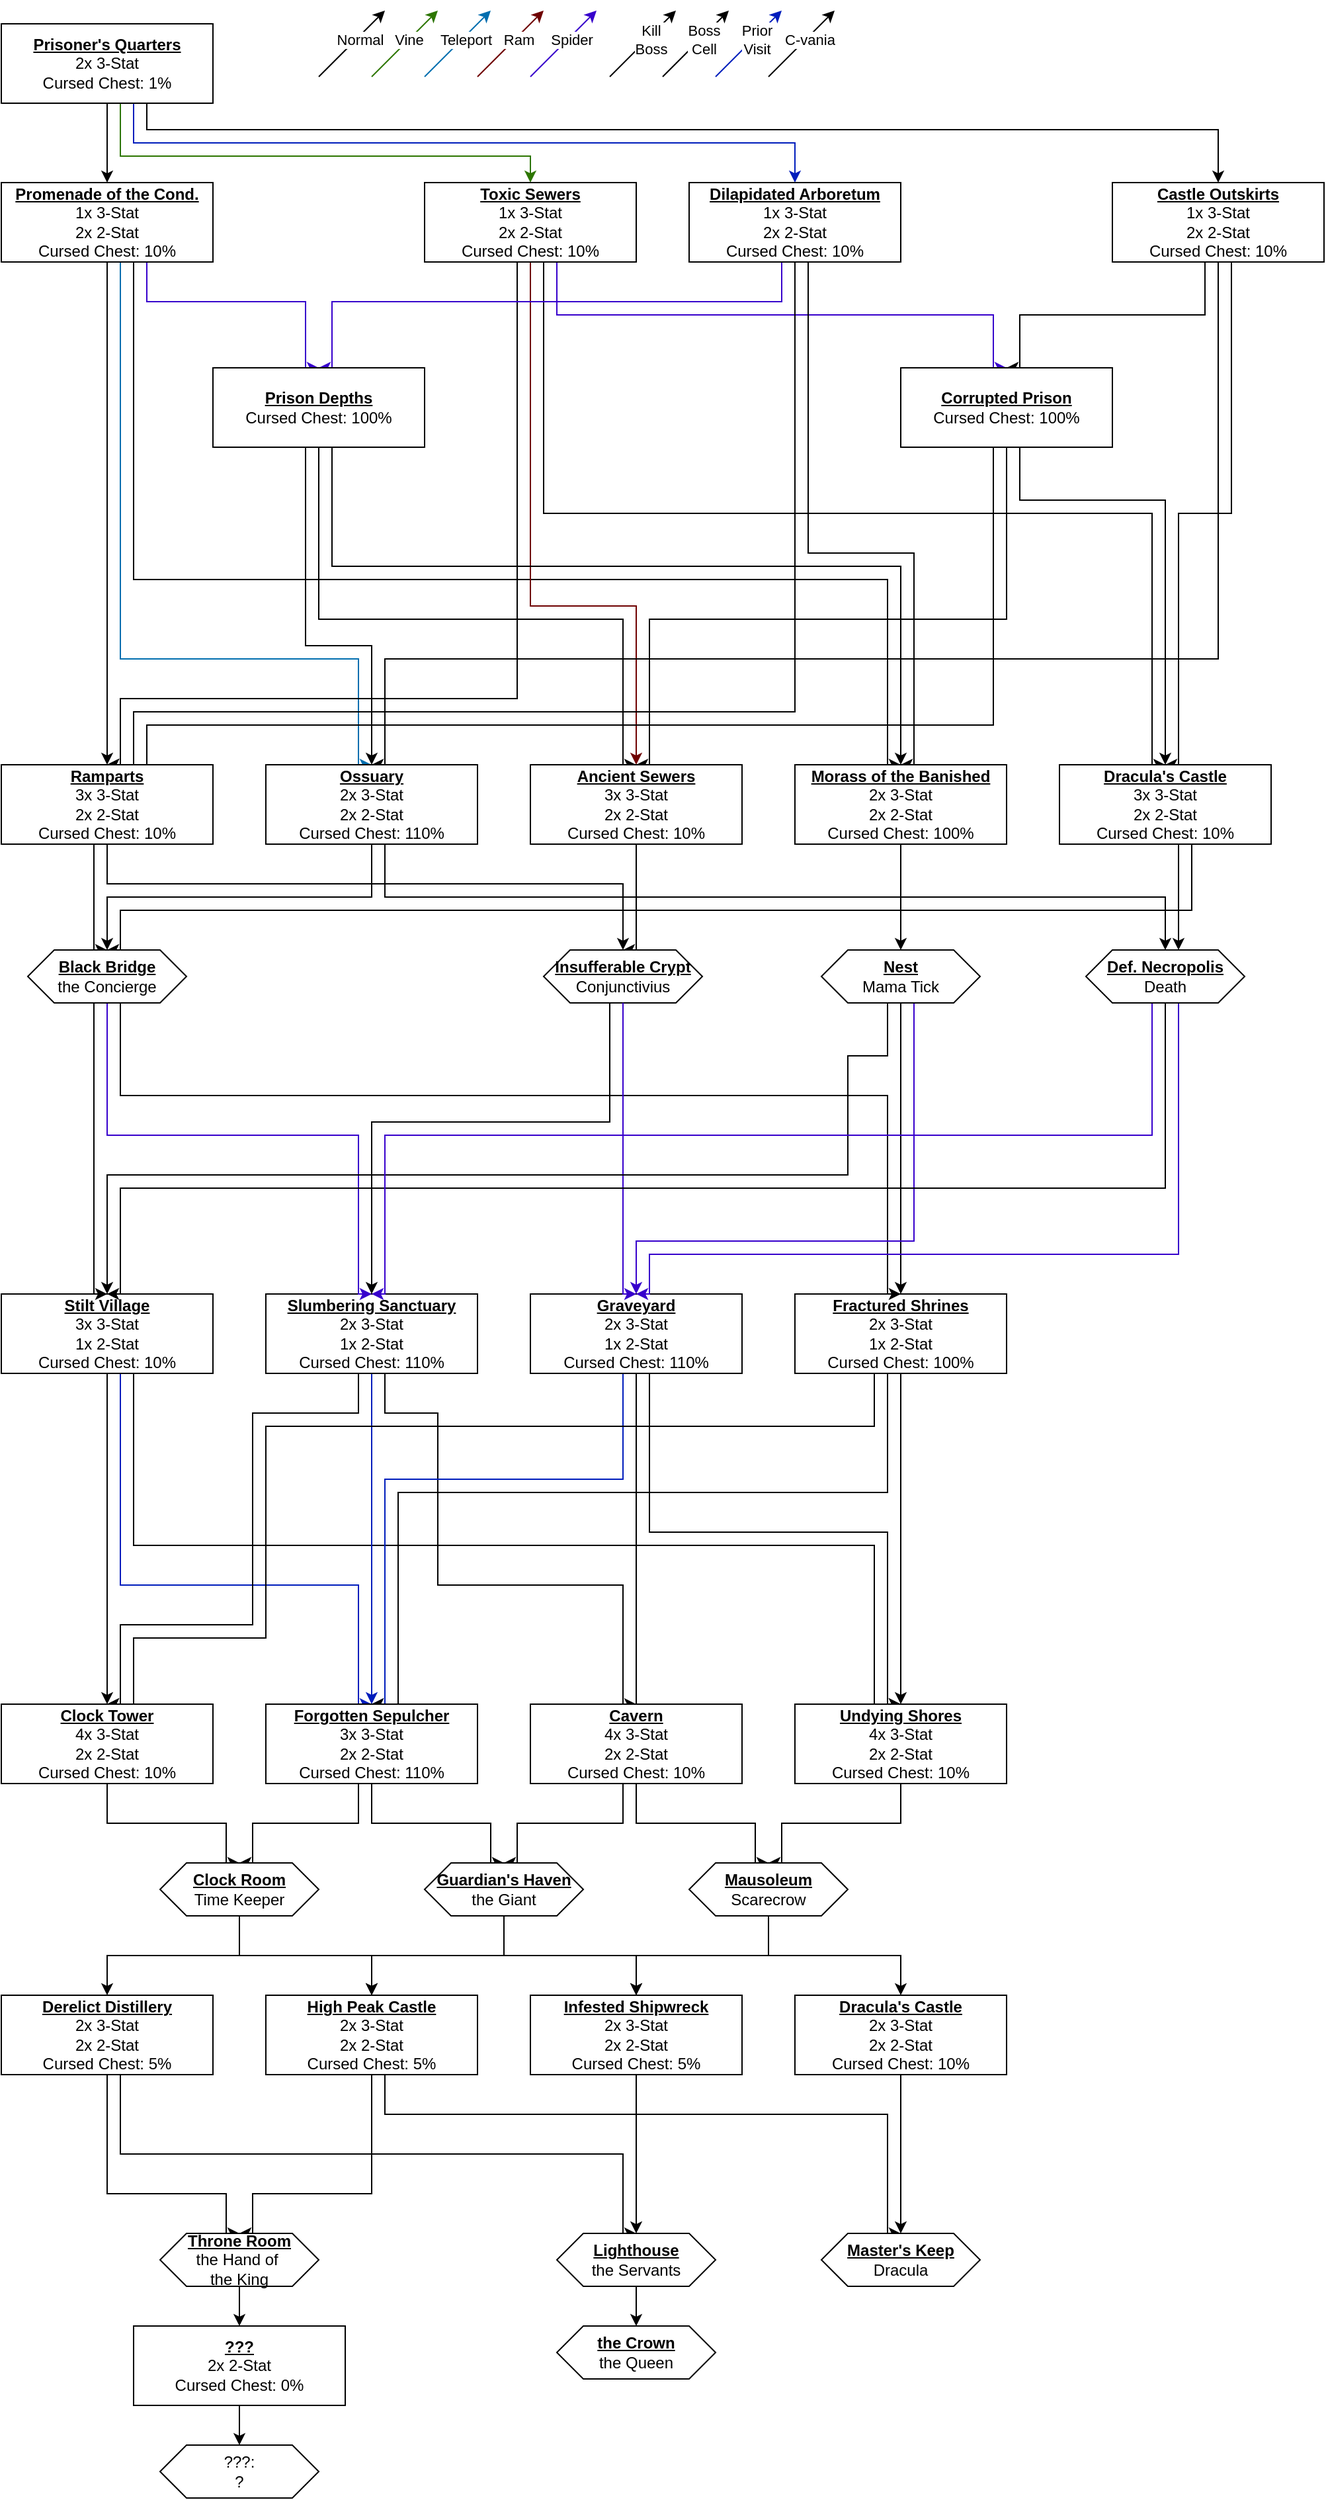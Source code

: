 <mxfile version="26.0.7">
  <diagram name="Page-1" id="vh3K-pNnKYZtZrQj3HE7">
    <mxGraphModel dx="1519" dy="1247" grid="1" gridSize="10" guides="1" tooltips="1" connect="1" arrows="1" fold="1" page="1" pageScale="1" pageWidth="850" pageHeight="1100" math="0" shadow="0">
      <root>
        <mxCell id="0" />
        <mxCell id="1" parent="0" />
        <mxCell id="gJBzYA_e1ptuSS2OvFSx-67" style="edgeStyle=orthogonalEdgeStyle;rounded=0;orthogonalLoop=1;jettySize=auto;html=1;entryX=0.5;entryY=0;entryDx=0;entryDy=0;" edge="1" parent="1" source="gJBzYA_e1ptuSS2OvFSx-64" target="gJBzYA_e1ptuSS2OvFSx-66">
          <mxGeometry relative="1" as="geometry" />
        </mxCell>
        <mxCell id="gJBzYA_e1ptuSS2OvFSx-69" style="edgeStyle=orthogonalEdgeStyle;rounded=0;orthogonalLoop=1;jettySize=auto;html=1;entryX=0.5;entryY=0;entryDx=0;entryDy=0;fillColor=#60a917;strokeColor=#2D7600;" edge="1" parent="1" target="gJBzYA_e1ptuSS2OvFSx-68">
          <mxGeometry relative="1" as="geometry">
            <mxPoint x="970" y="100" as="sourcePoint" />
            <mxPoint x="1150" y="160" as="targetPoint" />
            <Array as="points">
              <mxPoint x="970" y="140" />
              <mxPoint x="1280" y="140" />
            </Array>
          </mxGeometry>
        </mxCell>
        <mxCell id="gJBzYA_e1ptuSS2OvFSx-89" style="edgeStyle=orthogonalEdgeStyle;rounded=0;orthogonalLoop=1;jettySize=auto;html=1;exitX=0.5;exitY=1;exitDx=0;exitDy=0;entryX=0.5;entryY=0;entryDx=0;entryDy=0;fillColor=#0050ef;strokeColor=#001DBC;" edge="1" parent="1" source="gJBzYA_e1ptuSS2OvFSx-64" target="gJBzYA_e1ptuSS2OvFSx-88">
          <mxGeometry relative="1" as="geometry">
            <Array as="points">
              <mxPoint x="980" y="100" />
              <mxPoint x="980" y="130" />
              <mxPoint x="1480" y="130" />
            </Array>
          </mxGeometry>
        </mxCell>
        <mxCell id="gJBzYA_e1ptuSS2OvFSx-91" style="edgeStyle=orthogonalEdgeStyle;rounded=0;orthogonalLoop=1;jettySize=auto;html=1;exitX=0.5;exitY=1;exitDx=0;exitDy=0;entryX=0.5;entryY=0;entryDx=0;entryDy=0;" edge="1" parent="1" source="gJBzYA_e1ptuSS2OvFSx-64" target="gJBzYA_e1ptuSS2OvFSx-90">
          <mxGeometry relative="1" as="geometry">
            <Array as="points">
              <mxPoint x="990" y="100" />
              <mxPoint x="990" y="120" />
              <mxPoint x="1800" y="120" />
            </Array>
          </mxGeometry>
        </mxCell>
        <mxCell id="gJBzYA_e1ptuSS2OvFSx-64" value="&lt;b&gt;&lt;u&gt;Prisoner&#39;s Quarters&lt;br&gt;&lt;/u&gt;&lt;/b&gt;&lt;div&gt;2x 3-Stat&lt;/div&gt;&lt;div&gt;Cursed Chest: 1%&lt;br&gt;&lt;/div&gt;" style="rounded=0;whiteSpace=wrap;html=1;" vertex="1" parent="1">
          <mxGeometry x="880" y="40" width="160" height="60" as="geometry" />
        </mxCell>
        <mxCell id="gJBzYA_e1ptuSS2OvFSx-129" style="edgeStyle=orthogonalEdgeStyle;rounded=0;orthogonalLoop=1;jettySize=auto;html=1;exitX=0.5;exitY=1;exitDx=0;exitDy=0;entryX=0.5;entryY=0;entryDx=0;entryDy=0;fillColor=#1ba1e2;strokeColor=#006EAF;" edge="1" parent="1" source="gJBzYA_e1ptuSS2OvFSx-66" target="gJBzYA_e1ptuSS2OvFSx-94">
          <mxGeometry relative="1" as="geometry">
            <Array as="points">
              <mxPoint x="970" y="220" />
              <mxPoint x="970" y="520" />
              <mxPoint x="1150" y="520" />
              <mxPoint x="1150" y="600" />
            </Array>
          </mxGeometry>
        </mxCell>
        <mxCell id="gJBzYA_e1ptuSS2OvFSx-130" style="edgeStyle=orthogonalEdgeStyle;rounded=0;orthogonalLoop=1;jettySize=auto;html=1;exitX=0.5;exitY=1;exitDx=0;exitDy=0;entryX=0.5;entryY=0;entryDx=0;entryDy=0;" edge="1" parent="1" source="gJBzYA_e1ptuSS2OvFSx-66" target="gJBzYA_e1ptuSS2OvFSx-95">
          <mxGeometry relative="1" as="geometry">
            <Array as="points">
              <mxPoint x="960" y="280" />
              <mxPoint x="960" y="280" />
            </Array>
          </mxGeometry>
        </mxCell>
        <mxCell id="gJBzYA_e1ptuSS2OvFSx-131" style="edgeStyle=orthogonalEdgeStyle;rounded=0;orthogonalLoop=1;jettySize=auto;html=1;exitX=0.5;exitY=1;exitDx=0;exitDy=0;entryX=0.5;entryY=0;entryDx=0;entryDy=0;fillColor=#6a00ff;strokeColor=#3700CC;" edge="1" parent="1" source="gJBzYA_e1ptuSS2OvFSx-66" target="gJBzYA_e1ptuSS2OvFSx-92">
          <mxGeometry relative="1" as="geometry">
            <Array as="points">
              <mxPoint x="990" y="220" />
              <mxPoint x="990" y="250" />
              <mxPoint x="1110" y="250" />
              <mxPoint x="1110" y="300" />
            </Array>
          </mxGeometry>
        </mxCell>
        <mxCell id="gJBzYA_e1ptuSS2OvFSx-135" style="edgeStyle=orthogonalEdgeStyle;rounded=0;orthogonalLoop=1;jettySize=auto;html=1;exitX=0.5;exitY=1;exitDx=0;exitDy=0;entryX=0.5;entryY=0;entryDx=0;entryDy=0;strokeColor=light-dark(#000000,#FF33FF);" edge="1" parent="1" source="gJBzYA_e1ptuSS2OvFSx-66" target="gJBzYA_e1ptuSS2OvFSx-97">
          <mxGeometry relative="1" as="geometry">
            <Array as="points">
              <mxPoint x="980" y="220" />
              <mxPoint x="980" y="460" />
              <mxPoint x="1550" y="460" />
              <mxPoint x="1550" y="600" />
            </Array>
          </mxGeometry>
        </mxCell>
        <mxCell id="gJBzYA_e1ptuSS2OvFSx-66" value="&lt;div&gt;&lt;b&gt;&lt;u&gt;Promenade of the Cond.&lt;br&gt;&lt;/u&gt;&lt;/b&gt;&lt;/div&gt;&lt;div&gt;1x 3-Stat&lt;/div&gt;&lt;div&gt;2x 2-Stat&lt;/div&gt;&lt;div&gt;Cursed Chest: 10%&lt;br&gt;&lt;/div&gt;" style="rounded=0;whiteSpace=wrap;html=1;" vertex="1" parent="1">
          <mxGeometry x="880" y="160" width="160" height="60" as="geometry" />
        </mxCell>
        <mxCell id="gJBzYA_e1ptuSS2OvFSx-136" style="edgeStyle=orthogonalEdgeStyle;rounded=0;orthogonalLoop=1;jettySize=auto;html=1;exitX=0.5;exitY=1;exitDx=0;exitDy=0;entryX=0.5;entryY=0;entryDx=0;entryDy=0;fillColor=#6a00ff;strokeColor=#3700CC;" edge="1" parent="1" source="gJBzYA_e1ptuSS2OvFSx-68" target="gJBzYA_e1ptuSS2OvFSx-93">
          <mxGeometry relative="1" as="geometry">
            <Array as="points">
              <mxPoint x="1300" y="220" />
              <mxPoint x="1300" y="260" />
              <mxPoint x="1630" y="260" />
              <mxPoint x="1630" y="300" />
            </Array>
          </mxGeometry>
        </mxCell>
        <mxCell id="gJBzYA_e1ptuSS2OvFSx-137" style="edgeStyle=orthogonalEdgeStyle;rounded=0;orthogonalLoop=1;jettySize=auto;html=1;exitX=0.5;exitY=1;exitDx=0;exitDy=0;entryX=0.5;entryY=0;entryDx=0;entryDy=0;" edge="1" parent="1" source="gJBzYA_e1ptuSS2OvFSx-68" target="gJBzYA_e1ptuSS2OvFSx-95">
          <mxGeometry relative="1" as="geometry">
            <Array as="points">
              <mxPoint x="1270" y="220" />
              <mxPoint x="1270" y="550" />
              <mxPoint x="970" y="550" />
              <mxPoint x="970" y="600" />
            </Array>
          </mxGeometry>
        </mxCell>
        <mxCell id="gJBzYA_e1ptuSS2OvFSx-138" style="edgeStyle=orthogonalEdgeStyle;rounded=0;orthogonalLoop=1;jettySize=auto;html=1;exitX=0.5;exitY=1;exitDx=0;exitDy=0;entryX=0.5;entryY=0;entryDx=0;entryDy=0;fillColor=#a20025;strokeColor=#6F0000;" edge="1" parent="1" source="gJBzYA_e1ptuSS2OvFSx-68" target="gJBzYA_e1ptuSS2OvFSx-96">
          <mxGeometry relative="1" as="geometry">
            <Array as="points">
              <mxPoint x="1280" y="480" />
              <mxPoint x="1360" y="480" />
            </Array>
          </mxGeometry>
        </mxCell>
        <mxCell id="gJBzYA_e1ptuSS2OvFSx-139" style="edgeStyle=orthogonalEdgeStyle;rounded=0;orthogonalLoop=1;jettySize=auto;html=1;exitX=0.5;exitY=1;exitDx=0;exitDy=0;entryX=0.5;entryY=0;entryDx=0;entryDy=0;strokeColor=light-dark(#000000,#FFFF33);" edge="1" parent="1" source="gJBzYA_e1ptuSS2OvFSx-68" target="gJBzYA_e1ptuSS2OvFSx-98">
          <mxGeometry relative="1" as="geometry">
            <Array as="points">
              <mxPoint x="1290" y="220" />
              <mxPoint x="1290" y="410" />
              <mxPoint x="1750" y="410" />
              <mxPoint x="1750" y="600" />
            </Array>
          </mxGeometry>
        </mxCell>
        <mxCell id="gJBzYA_e1ptuSS2OvFSx-68" value="&lt;div&gt;&lt;b&gt;&lt;u&gt;Toxic Sewers&lt;br&gt;&lt;/u&gt;&lt;/b&gt;&lt;/div&gt;&lt;div&gt;1x 3-Stat&lt;/div&gt;&lt;div&gt;2x 2-Stat&lt;/div&gt;&lt;div&gt;Cursed Chest: 10%&lt;br&gt;&lt;/div&gt;" style="rounded=0;whiteSpace=wrap;html=1;" vertex="1" parent="1">
          <mxGeometry x="1200" y="160" width="160" height="60" as="geometry" />
        </mxCell>
        <mxCell id="gJBzYA_e1ptuSS2OvFSx-70" value="" style="endArrow=classic;html=1;rounded=0;" edge="1" parent="1">
          <mxGeometry width="50" height="50" relative="1" as="geometry">
            <mxPoint x="1120" y="80" as="sourcePoint" />
            <mxPoint x="1170" y="30" as="targetPoint" />
          </mxGeometry>
        </mxCell>
        <mxCell id="gJBzYA_e1ptuSS2OvFSx-72" value="Normal" style="edgeLabel;html=1;align=center;verticalAlign=middle;resizable=0;points=[];" vertex="1" connectable="0" parent="gJBzYA_e1ptuSS2OvFSx-70">
          <mxGeometry x="0.173" y="-2" relative="1" as="geometry">
            <mxPoint as="offset" />
          </mxGeometry>
        </mxCell>
        <mxCell id="gJBzYA_e1ptuSS2OvFSx-71" value="" style="endArrow=classic;html=1;rounded=0;fillColor=#60a917;strokeColor=#2D7600;" edge="1" parent="1">
          <mxGeometry width="50" height="50" relative="1" as="geometry">
            <mxPoint x="1160" y="80" as="sourcePoint" />
            <mxPoint x="1210" y="30" as="targetPoint" />
          </mxGeometry>
        </mxCell>
        <mxCell id="gJBzYA_e1ptuSS2OvFSx-73" value="Vine" style="edgeLabel;html=1;align=center;verticalAlign=middle;resizable=0;points=[];" vertex="1" connectable="0" parent="gJBzYA_e1ptuSS2OvFSx-71">
          <mxGeometry x="0.123" relative="1" as="geometry">
            <mxPoint as="offset" />
          </mxGeometry>
        </mxCell>
        <mxCell id="gJBzYA_e1ptuSS2OvFSx-74" value="" style="endArrow=classic;html=1;rounded=0;fillColor=#1ba1e2;strokeColor=#006EAF;" edge="1" parent="1">
          <mxGeometry width="50" height="50" relative="1" as="geometry">
            <mxPoint x="1200" y="80" as="sourcePoint" />
            <mxPoint x="1250" y="30" as="targetPoint" />
          </mxGeometry>
        </mxCell>
        <mxCell id="gJBzYA_e1ptuSS2OvFSx-75" value="Teleport" style="edgeLabel;html=1;align=center;verticalAlign=middle;resizable=0;points=[];" vertex="1" connectable="0" parent="gJBzYA_e1ptuSS2OvFSx-74">
          <mxGeometry x="0.173" y="-2" relative="1" as="geometry">
            <mxPoint as="offset" />
          </mxGeometry>
        </mxCell>
        <mxCell id="gJBzYA_e1ptuSS2OvFSx-76" value="" style="endArrow=classic;html=1;rounded=0;fillColor=#a20025;strokeColor=#6F0000;" edge="1" parent="1">
          <mxGeometry width="50" height="50" relative="1" as="geometry">
            <mxPoint x="1240" y="80" as="sourcePoint" />
            <mxPoint x="1290" y="30" as="targetPoint" />
          </mxGeometry>
        </mxCell>
        <mxCell id="gJBzYA_e1ptuSS2OvFSx-77" value="Ram" style="edgeLabel;html=1;align=center;verticalAlign=middle;resizable=0;points=[];" vertex="1" connectable="0" parent="gJBzYA_e1ptuSS2OvFSx-76">
          <mxGeometry x="0.173" y="-2" relative="1" as="geometry">
            <mxPoint as="offset" />
          </mxGeometry>
        </mxCell>
        <mxCell id="gJBzYA_e1ptuSS2OvFSx-78" value="" style="endArrow=classic;html=1;rounded=0;fillColor=#6a00ff;strokeColor=#3700CC;" edge="1" parent="1">
          <mxGeometry width="50" height="50" relative="1" as="geometry">
            <mxPoint x="1280" y="80" as="sourcePoint" />
            <mxPoint x="1330" y="30" as="targetPoint" />
          </mxGeometry>
        </mxCell>
        <mxCell id="gJBzYA_e1ptuSS2OvFSx-79" value="Spider" style="edgeLabel;html=1;align=center;verticalAlign=middle;resizable=0;points=[];" vertex="1" connectable="0" parent="gJBzYA_e1ptuSS2OvFSx-78">
          <mxGeometry x="0.173" y="-2" relative="1" as="geometry">
            <mxPoint as="offset" />
          </mxGeometry>
        </mxCell>
        <mxCell id="gJBzYA_e1ptuSS2OvFSx-80" value="" style="endArrow=classic;html=1;rounded=0;strokeColor=light-dark(#000000,#FF0000);" edge="1" parent="1">
          <mxGeometry width="50" height="50" relative="1" as="geometry">
            <mxPoint x="1340" y="80" as="sourcePoint" />
            <mxPoint x="1390" y="30" as="targetPoint" />
          </mxGeometry>
        </mxCell>
        <mxCell id="gJBzYA_e1ptuSS2OvFSx-81" value="&lt;div&gt;Kill&lt;/div&gt;&lt;div&gt;Boss&lt;br&gt;&lt;/div&gt;" style="edgeLabel;html=1;align=center;verticalAlign=middle;resizable=0;points=[];" vertex="1" connectable="0" parent="gJBzYA_e1ptuSS2OvFSx-80">
          <mxGeometry x="0.173" y="-2" relative="1" as="geometry">
            <mxPoint as="offset" />
          </mxGeometry>
        </mxCell>
        <mxCell id="gJBzYA_e1ptuSS2OvFSx-82" value="" style="endArrow=classic;html=1;rounded=0;strokeColor=light-dark(#000000,#FF8000);" edge="1" parent="1">
          <mxGeometry width="50" height="50" relative="1" as="geometry">
            <mxPoint x="1380" y="80" as="sourcePoint" />
            <mxPoint x="1430" y="30" as="targetPoint" />
          </mxGeometry>
        </mxCell>
        <mxCell id="gJBzYA_e1ptuSS2OvFSx-83" value="&lt;div&gt;Boss&lt;/div&gt;&lt;div&gt;Cell&lt;br&gt;&lt;/div&gt;" style="edgeLabel;html=1;align=center;verticalAlign=middle;resizable=0;points=[];" vertex="1" connectable="0" parent="gJBzYA_e1ptuSS2OvFSx-82">
          <mxGeometry x="0.173" y="-2" relative="1" as="geometry">
            <mxPoint as="offset" />
          </mxGeometry>
        </mxCell>
        <mxCell id="gJBzYA_e1ptuSS2OvFSx-84" value="" style="endArrow=classic;html=1;rounded=0;fillColor=#0050ef;strokeColor=light-dark(#001DBC,#FF33FF);" edge="1" parent="1">
          <mxGeometry width="50" height="50" relative="1" as="geometry">
            <mxPoint x="1420" y="80" as="sourcePoint" />
            <mxPoint x="1470" y="30" as="targetPoint" />
          </mxGeometry>
        </mxCell>
        <mxCell id="gJBzYA_e1ptuSS2OvFSx-85" value="&lt;div&gt;Prior&lt;/div&gt;&lt;div&gt;Visit&lt;br&gt;&lt;/div&gt;" style="edgeLabel;html=1;align=center;verticalAlign=middle;resizable=0;points=[];" vertex="1" connectable="0" parent="gJBzYA_e1ptuSS2OvFSx-84">
          <mxGeometry x="0.173" y="-2" relative="1" as="geometry">
            <mxPoint as="offset" />
          </mxGeometry>
        </mxCell>
        <mxCell id="gJBzYA_e1ptuSS2OvFSx-86" value="" style="endArrow=classic;html=1;rounded=0;strokeColor=light-dark(#000000,#FFFF33);" edge="1" parent="1">
          <mxGeometry width="50" height="50" relative="1" as="geometry">
            <mxPoint x="1460" y="80" as="sourcePoint" />
            <mxPoint x="1510" y="30" as="targetPoint" />
          </mxGeometry>
        </mxCell>
        <mxCell id="gJBzYA_e1ptuSS2OvFSx-87" value="&lt;div&gt;C-vania&lt;/div&gt;" style="edgeLabel;html=1;align=center;verticalAlign=middle;resizable=0;points=[];" vertex="1" connectable="0" parent="gJBzYA_e1ptuSS2OvFSx-86">
          <mxGeometry x="0.173" y="-2" relative="1" as="geometry">
            <mxPoint as="offset" />
          </mxGeometry>
        </mxCell>
        <mxCell id="gJBzYA_e1ptuSS2OvFSx-146" style="edgeStyle=orthogonalEdgeStyle;rounded=0;orthogonalLoop=1;jettySize=auto;html=1;exitX=0.5;exitY=1;exitDx=0;exitDy=0;entryX=0.5;entryY=0;entryDx=0;entryDy=0;fillColor=#6a00ff;strokeColor=#3700CC;" edge="1" parent="1" source="gJBzYA_e1ptuSS2OvFSx-88" target="gJBzYA_e1ptuSS2OvFSx-92">
          <mxGeometry relative="1" as="geometry">
            <Array as="points">
              <mxPoint x="1470" y="220" />
              <mxPoint x="1470" y="250" />
              <mxPoint x="1130" y="250" />
              <mxPoint x="1130" y="300" />
            </Array>
          </mxGeometry>
        </mxCell>
        <mxCell id="gJBzYA_e1ptuSS2OvFSx-147" style="edgeStyle=orthogonalEdgeStyle;rounded=0;orthogonalLoop=1;jettySize=auto;html=1;exitX=0.5;exitY=1;exitDx=0;exitDy=0;entryX=0.5;entryY=0;entryDx=0;entryDy=0;" edge="1" parent="1" source="gJBzYA_e1ptuSS2OvFSx-88" target="gJBzYA_e1ptuSS2OvFSx-97">
          <mxGeometry relative="1" as="geometry">
            <Array as="points">
              <mxPoint x="1490" y="220" />
              <mxPoint x="1490" y="440" />
              <mxPoint x="1570" y="440" />
              <mxPoint x="1570" y="600" />
            </Array>
          </mxGeometry>
        </mxCell>
        <mxCell id="gJBzYA_e1ptuSS2OvFSx-148" style="edgeStyle=orthogonalEdgeStyle;rounded=0;orthogonalLoop=1;jettySize=auto;html=1;exitX=0.5;exitY=1;exitDx=0;exitDy=0;entryX=0.5;entryY=0;entryDx=0;entryDy=0;strokeColor=light-dark(#000000,#FF33FF);" edge="1" parent="1" source="gJBzYA_e1ptuSS2OvFSx-88" target="gJBzYA_e1ptuSS2OvFSx-95">
          <mxGeometry relative="1" as="geometry">
            <Array as="points">
              <mxPoint x="1480" y="560" />
              <mxPoint x="980" y="560" />
              <mxPoint x="980" y="600" />
            </Array>
          </mxGeometry>
        </mxCell>
        <mxCell id="gJBzYA_e1ptuSS2OvFSx-88" value="&lt;div&gt;&lt;b&gt;&lt;u&gt;Dilapidated Arboretum&lt;br&gt;&lt;/u&gt;&lt;/b&gt;&lt;/div&gt;&lt;div&gt;1x 3-Stat&lt;/div&gt;&lt;div&gt;2x 2-Stat&lt;/div&gt;&lt;div&gt;Cursed Chest: 10%&lt;br&gt;&lt;/div&gt;" style="rounded=0;whiteSpace=wrap;html=1;" vertex="1" parent="1">
          <mxGeometry x="1400" y="160" width="160" height="60" as="geometry" />
        </mxCell>
        <mxCell id="gJBzYA_e1ptuSS2OvFSx-143" style="edgeStyle=orthogonalEdgeStyle;rounded=0;orthogonalLoop=1;jettySize=auto;html=1;exitX=0.5;exitY=1;exitDx=0;exitDy=0;entryX=0.5;entryY=0;entryDx=0;entryDy=0;strokeColor=light-dark(#000000,#FFFF33);" edge="1" parent="1" source="gJBzYA_e1ptuSS2OvFSx-90" target="gJBzYA_e1ptuSS2OvFSx-94">
          <mxGeometry relative="1" as="geometry">
            <Array as="points">
              <mxPoint x="1800" y="520" />
              <mxPoint x="1170" y="520" />
              <mxPoint x="1170" y="600" />
            </Array>
          </mxGeometry>
        </mxCell>
        <mxCell id="gJBzYA_e1ptuSS2OvFSx-152" style="edgeStyle=orthogonalEdgeStyle;rounded=0;orthogonalLoop=1;jettySize=auto;html=1;exitX=0.5;exitY=1;exitDx=0;exitDy=0;entryX=0.5;entryY=0;entryDx=0;entryDy=0;" edge="1" parent="1" source="gJBzYA_e1ptuSS2OvFSx-90" target="gJBzYA_e1ptuSS2OvFSx-98">
          <mxGeometry relative="1" as="geometry">
            <Array as="points">
              <mxPoint x="1810" y="220" />
              <mxPoint x="1810" y="410" />
              <mxPoint x="1770" y="410" />
              <mxPoint x="1770" y="600" />
            </Array>
          </mxGeometry>
        </mxCell>
        <mxCell id="gJBzYA_e1ptuSS2OvFSx-90" value="&lt;div&gt;&lt;b&gt;&lt;u&gt;Castle Outskirts&lt;br&gt;&lt;/u&gt;&lt;/b&gt;&lt;/div&gt;&lt;div&gt;1x 3-Stat&lt;/div&gt;&lt;div&gt;2x 2-Stat&lt;/div&gt;&lt;div&gt;Cursed Chest: 10%&lt;br&gt;&lt;/div&gt;" style="rounded=0;whiteSpace=wrap;html=1;" vertex="1" parent="1">
          <mxGeometry x="1720" y="160" width="160" height="60" as="geometry" />
        </mxCell>
        <mxCell id="gJBzYA_e1ptuSS2OvFSx-132" style="edgeStyle=orthogonalEdgeStyle;rounded=0;orthogonalLoop=1;jettySize=auto;html=1;exitX=0.5;exitY=1;exitDx=0;exitDy=0;entryX=0.5;entryY=0;entryDx=0;entryDy=0;strokeColor=light-dark(#000000,#FF33FF);" edge="1" parent="1" source="gJBzYA_e1ptuSS2OvFSx-92" target="gJBzYA_e1ptuSS2OvFSx-97">
          <mxGeometry relative="1" as="geometry">
            <Array as="points">
              <mxPoint x="1130" y="340" />
              <mxPoint x="1130" y="450" />
              <mxPoint x="1560" y="450" />
            </Array>
          </mxGeometry>
        </mxCell>
        <mxCell id="gJBzYA_e1ptuSS2OvFSx-133" style="edgeStyle=orthogonalEdgeStyle;rounded=0;orthogonalLoop=1;jettySize=auto;html=1;exitX=0.5;exitY=1;exitDx=0;exitDy=0;entryX=0.5;entryY=0;entryDx=0;entryDy=0;" edge="1" parent="1" source="gJBzYA_e1ptuSS2OvFSx-92" target="gJBzYA_e1ptuSS2OvFSx-94">
          <mxGeometry relative="1" as="geometry">
            <Array as="points">
              <mxPoint x="1110" y="340" />
              <mxPoint x="1110" y="510" />
              <mxPoint x="1160" y="510" />
            </Array>
          </mxGeometry>
        </mxCell>
        <mxCell id="gJBzYA_e1ptuSS2OvFSx-134" style="edgeStyle=orthogonalEdgeStyle;rounded=0;orthogonalLoop=1;jettySize=auto;html=1;exitX=0.5;exitY=1;exitDx=0;exitDy=0;entryX=0.5;entryY=0;entryDx=0;entryDy=0;strokeColor=light-dark(#000000,#FF8000);" edge="1" parent="1" source="gJBzYA_e1ptuSS2OvFSx-92" target="gJBzYA_e1ptuSS2OvFSx-96">
          <mxGeometry relative="1" as="geometry">
            <Array as="points">
              <mxPoint x="1120" y="490" />
              <mxPoint x="1350" y="490" />
              <mxPoint x="1350" y="600" />
            </Array>
          </mxGeometry>
        </mxCell>
        <mxCell id="gJBzYA_e1ptuSS2OvFSx-92" value="&lt;div&gt;&lt;b&gt;&lt;u&gt;Prison Depths&lt;br&gt;&lt;/u&gt;&lt;/b&gt;&lt;/div&gt;&lt;div&gt;Cursed Chest: 100%&lt;br&gt;&lt;/div&gt;" style="rounded=0;whiteSpace=wrap;html=1;" vertex="1" parent="1">
          <mxGeometry x="1040" y="300" width="160" height="60" as="geometry" />
        </mxCell>
        <mxCell id="gJBzYA_e1ptuSS2OvFSx-140" style="edgeStyle=orthogonalEdgeStyle;rounded=0;orthogonalLoop=1;jettySize=auto;html=1;exitX=0.5;exitY=1;exitDx=0;exitDy=0;entryX=0.5;entryY=0;entryDx=0;entryDy=0;strokeColor=light-dark(#000000,#FF8000);" edge="1" parent="1" source="gJBzYA_e1ptuSS2OvFSx-93" target="gJBzYA_e1ptuSS2OvFSx-95">
          <mxGeometry relative="1" as="geometry">
            <Array as="points">
              <mxPoint x="1630" y="340" />
              <mxPoint x="1630" y="570" />
              <mxPoint x="990" y="570" />
              <mxPoint x="990" y="600" />
            </Array>
          </mxGeometry>
        </mxCell>
        <mxCell id="gJBzYA_e1ptuSS2OvFSx-141" style="edgeStyle=orthogonalEdgeStyle;rounded=0;orthogonalLoop=1;jettySize=auto;html=1;exitX=0.5;exitY=1;exitDx=0;exitDy=0;entryX=0.5;entryY=0;entryDx=0;entryDy=0;" edge="1" parent="1" source="gJBzYA_e1ptuSS2OvFSx-93" target="gJBzYA_e1ptuSS2OvFSx-96">
          <mxGeometry relative="1" as="geometry">
            <Array as="points">
              <mxPoint x="1640" y="490" />
              <mxPoint x="1370" y="490" />
              <mxPoint x="1370" y="600" />
            </Array>
          </mxGeometry>
        </mxCell>
        <mxCell id="gJBzYA_e1ptuSS2OvFSx-142" style="edgeStyle=orthogonalEdgeStyle;rounded=0;orthogonalLoop=1;jettySize=auto;html=1;exitX=0.5;exitY=1;exitDx=0;exitDy=0;entryX=0.5;entryY=0;entryDx=0;entryDy=0;strokeColor=light-dark(#000000,#FFFF33);" edge="1" parent="1" source="gJBzYA_e1ptuSS2OvFSx-93" target="gJBzYA_e1ptuSS2OvFSx-98">
          <mxGeometry relative="1" as="geometry">
            <Array as="points">
              <mxPoint x="1650" y="340" />
              <mxPoint x="1650" y="400" />
              <mxPoint x="1760" y="400" />
            </Array>
          </mxGeometry>
        </mxCell>
        <mxCell id="gJBzYA_e1ptuSS2OvFSx-154" style="edgeStyle=orthogonalEdgeStyle;rounded=0;orthogonalLoop=1;jettySize=auto;html=1;exitX=0.5;exitY=1;exitDx=0;exitDy=0;entryX=0.5;entryY=0;entryDx=0;entryDy=0;" edge="1" parent="1" source="gJBzYA_e1ptuSS2OvFSx-94" target="gJBzYA_e1ptuSS2OvFSx-108">
          <mxGeometry relative="1" as="geometry">
            <Array as="points">
              <mxPoint x="1160" y="700" />
              <mxPoint x="960" y="700" />
            </Array>
          </mxGeometry>
        </mxCell>
        <mxCell id="gJBzYA_e1ptuSS2OvFSx-160" style="edgeStyle=orthogonalEdgeStyle;rounded=0;orthogonalLoop=1;jettySize=auto;html=1;exitX=0.5;exitY=1;exitDx=0;exitDy=0;entryX=0.5;entryY=0;entryDx=0;entryDy=0;strokeColor=light-dark(#000000,#FFFF33);" edge="1" parent="1" source="gJBzYA_e1ptuSS2OvFSx-94" target="gJBzYA_e1ptuSS2OvFSx-111">
          <mxGeometry relative="1" as="geometry">
            <Array as="points">
              <mxPoint x="1170" y="660" />
              <mxPoint x="1170" y="700" />
              <mxPoint x="1760" y="700" />
            </Array>
          </mxGeometry>
        </mxCell>
        <mxCell id="gJBzYA_e1ptuSS2OvFSx-94" value="&lt;div&gt;&lt;b&gt;&lt;u&gt;Ossuary&lt;br&gt;&lt;/u&gt;&lt;/b&gt;&lt;/div&gt;&lt;div&gt;2x 3-Stat&lt;/div&gt;&lt;div&gt;2x 2-Stat&lt;/div&gt;&lt;div&gt;Cursed Chest: 110%&lt;br&gt;&lt;/div&gt;" style="rounded=0;whiteSpace=wrap;html=1;" vertex="1" parent="1">
          <mxGeometry x="1080" y="600" width="160" height="60" as="geometry" />
        </mxCell>
        <mxCell id="gJBzYA_e1ptuSS2OvFSx-153" style="edgeStyle=orthogonalEdgeStyle;rounded=0;orthogonalLoop=1;jettySize=auto;html=1;exitX=0.5;exitY=1;exitDx=0;exitDy=0;entryX=0.5;entryY=0;entryDx=0;entryDy=0;" edge="1" parent="1" source="gJBzYA_e1ptuSS2OvFSx-95" target="gJBzYA_e1ptuSS2OvFSx-108">
          <mxGeometry relative="1" as="geometry">
            <Array as="points">
              <mxPoint x="950" y="660" />
              <mxPoint x="950" y="740" />
              <mxPoint x="960" y="740" />
            </Array>
          </mxGeometry>
        </mxCell>
        <mxCell id="gJBzYA_e1ptuSS2OvFSx-159" style="edgeStyle=orthogonalEdgeStyle;rounded=0;orthogonalLoop=1;jettySize=auto;html=1;exitX=0.5;exitY=1;exitDx=0;exitDy=0;entryX=0.5;entryY=0;entryDx=0;entryDy=0;strokeColor=light-dark(#000000,#FF8000);" edge="1" parent="1" source="gJBzYA_e1ptuSS2OvFSx-95" target="gJBzYA_e1ptuSS2OvFSx-109">
          <mxGeometry relative="1" as="geometry">
            <Array as="points">
              <mxPoint x="960" y="690" />
              <mxPoint x="1350" y="690" />
              <mxPoint x="1350" y="740" />
            </Array>
          </mxGeometry>
        </mxCell>
        <mxCell id="gJBzYA_e1ptuSS2OvFSx-95" value="&lt;div&gt;&lt;b&gt;&lt;u&gt;Ramparts&lt;br&gt;&lt;/u&gt;&lt;/b&gt;&lt;/div&gt;&lt;div&gt;3x 3-Stat&lt;/div&gt;&lt;div&gt;2x 2-Stat&lt;/div&gt;&lt;div&gt;Cursed Chest: 10%&lt;br&gt;&lt;/div&gt;" style="rounded=0;whiteSpace=wrap;html=1;" vertex="1" parent="1">
          <mxGeometry x="880" y="600" width="160" height="60" as="geometry" />
        </mxCell>
        <mxCell id="gJBzYA_e1ptuSS2OvFSx-155" style="edgeStyle=orthogonalEdgeStyle;rounded=0;orthogonalLoop=1;jettySize=auto;html=1;exitX=0.5;exitY=1;exitDx=0;exitDy=0;entryX=0.5;entryY=0;entryDx=0;entryDy=0;" edge="1" parent="1" source="gJBzYA_e1ptuSS2OvFSx-96" target="gJBzYA_e1ptuSS2OvFSx-109">
          <mxGeometry relative="1" as="geometry">
            <Array as="points">
              <mxPoint x="1360" y="700" />
              <mxPoint x="1360" y="700" />
            </Array>
          </mxGeometry>
        </mxCell>
        <mxCell id="gJBzYA_e1ptuSS2OvFSx-96" value="&lt;div&gt;&lt;b&gt;&lt;u&gt;Ancient Sewers&lt;br&gt;&lt;/u&gt;&lt;/b&gt;&lt;/div&gt;&lt;div&gt;3x 3-Stat&lt;/div&gt;&lt;div&gt;2x 2-Stat&lt;/div&gt;&lt;div&gt;Cursed Chest: 10%&lt;br&gt;&lt;/div&gt;" style="rounded=0;whiteSpace=wrap;html=1;" vertex="1" parent="1">
          <mxGeometry x="1280" y="600" width="160" height="60" as="geometry" />
        </mxCell>
        <mxCell id="gJBzYA_e1ptuSS2OvFSx-156" style="edgeStyle=orthogonalEdgeStyle;rounded=0;orthogonalLoop=1;jettySize=auto;html=1;exitX=0.5;exitY=1;exitDx=0;exitDy=0;entryX=0.5;entryY=0;entryDx=0;entryDy=0;" edge="1" parent="1" source="gJBzYA_e1ptuSS2OvFSx-97" target="gJBzYA_e1ptuSS2OvFSx-110">
          <mxGeometry relative="1" as="geometry" />
        </mxCell>
        <mxCell id="gJBzYA_e1ptuSS2OvFSx-97" value="&lt;div&gt;&lt;b&gt;&lt;u&gt;Morass of the Banished&lt;br&gt;&lt;/u&gt;&lt;/b&gt;&lt;/div&gt;&lt;div&gt;2x 3-Stat&lt;/div&gt;&lt;div&gt;2x 2-Stat&lt;/div&gt;&lt;div&gt;Cursed Chest: 100%&lt;br&gt;&lt;/div&gt;" style="rounded=0;whiteSpace=wrap;html=1;" vertex="1" parent="1">
          <mxGeometry x="1480" y="600" width="160" height="60" as="geometry" />
        </mxCell>
        <mxCell id="gJBzYA_e1ptuSS2OvFSx-157" style="edgeStyle=orthogonalEdgeStyle;rounded=0;orthogonalLoop=1;jettySize=auto;html=1;exitX=0.5;exitY=1;exitDx=0;exitDy=0;" edge="1" parent="1" source="gJBzYA_e1ptuSS2OvFSx-98" target="gJBzYA_e1ptuSS2OvFSx-111">
          <mxGeometry relative="1" as="geometry">
            <Array as="points">
              <mxPoint x="1770" y="660" />
            </Array>
          </mxGeometry>
        </mxCell>
        <mxCell id="gJBzYA_e1ptuSS2OvFSx-158" style="edgeStyle=orthogonalEdgeStyle;rounded=0;orthogonalLoop=1;jettySize=auto;html=1;exitX=0.5;exitY=1;exitDx=0;exitDy=0;entryX=0.5;entryY=0;entryDx=0;entryDy=0;strokeColor=light-dark(#000000,#FFFF33);" edge="1" parent="1" source="gJBzYA_e1ptuSS2OvFSx-98" target="gJBzYA_e1ptuSS2OvFSx-108">
          <mxGeometry relative="1" as="geometry">
            <Array as="points">
              <mxPoint x="1780" y="660" />
              <mxPoint x="1780" y="710" />
              <mxPoint x="970" y="710" />
              <mxPoint x="970" y="740" />
              <mxPoint x="960" y="740" />
            </Array>
          </mxGeometry>
        </mxCell>
        <mxCell id="gJBzYA_e1ptuSS2OvFSx-98" value="&lt;div&gt;&lt;b&gt;&lt;u&gt;Dracula&#39;s Castle&lt;br&gt;&lt;/u&gt;&lt;/b&gt;&lt;/div&gt;&lt;div&gt;3x 3-Stat&lt;/div&gt;&lt;div&gt;2x 2-Stat&lt;/div&gt;&lt;div&gt;Cursed Chest: 10%&lt;br&gt;&lt;/div&gt;" style="rounded=0;whiteSpace=wrap;html=1;" vertex="1" parent="1">
          <mxGeometry x="1680" y="600" width="160" height="60" as="geometry" />
        </mxCell>
        <mxCell id="gJBzYA_e1ptuSS2OvFSx-173" style="edgeStyle=orthogonalEdgeStyle;rounded=0;orthogonalLoop=1;jettySize=auto;html=1;exitX=0.5;exitY=1;exitDx=0;exitDy=0;entryX=0.5;entryY=0;entryDx=0;entryDy=0;" edge="1" parent="1" source="gJBzYA_e1ptuSS2OvFSx-99" target="gJBzYA_e1ptuSS2OvFSx-112">
          <mxGeometry relative="1" as="geometry" />
        </mxCell>
        <mxCell id="gJBzYA_e1ptuSS2OvFSx-174" style="edgeStyle=orthogonalEdgeStyle;rounded=0;orthogonalLoop=1;jettySize=auto;html=1;exitX=0.5;exitY=1;exitDx=0;exitDy=0;entryX=0.5;entryY=0;entryDx=0;entryDy=0;fillColor=#0050ef;strokeColor=#001DBC;" edge="1" parent="1" source="gJBzYA_e1ptuSS2OvFSx-99" target="gJBzYA_e1ptuSS2OvFSx-113">
          <mxGeometry relative="1" as="geometry">
            <Array as="points">
              <mxPoint x="970" y="1060" />
              <mxPoint x="970" y="1220" />
              <mxPoint x="1150" y="1220" />
              <mxPoint x="1150" y="1310" />
            </Array>
          </mxGeometry>
        </mxCell>
        <mxCell id="gJBzYA_e1ptuSS2OvFSx-175" style="edgeStyle=orthogonalEdgeStyle;rounded=0;orthogonalLoop=1;jettySize=auto;html=1;exitX=0.5;exitY=1;exitDx=0;exitDy=0;entryX=0.5;entryY=0;entryDx=0;entryDy=0;strokeColor=light-dark(#000000,#FF33FF);" edge="1" parent="1" source="gJBzYA_e1ptuSS2OvFSx-99" target="gJBzYA_e1ptuSS2OvFSx-115">
          <mxGeometry relative="1" as="geometry">
            <Array as="points">
              <mxPoint x="980" y="1060" />
              <mxPoint x="980" y="1190" />
              <mxPoint x="1540" y="1190" />
              <mxPoint x="1540" y="1310" />
            </Array>
          </mxGeometry>
        </mxCell>
        <mxCell id="gJBzYA_e1ptuSS2OvFSx-99" value="&lt;div&gt;&lt;b&gt;&lt;u&gt;Stilt Village&lt;br&gt;&lt;/u&gt;&lt;/b&gt;&lt;/div&gt;&lt;div&gt;3x 3-Stat&lt;/div&gt;&lt;div&gt;1x 2-Stat&lt;/div&gt;&lt;div&gt;Cursed Chest: 10%&lt;br&gt;&lt;/div&gt;" style="rounded=0;whiteSpace=wrap;html=1;" vertex="1" parent="1">
          <mxGeometry x="880" y="1000" width="160" height="60" as="geometry" />
        </mxCell>
        <mxCell id="gJBzYA_e1ptuSS2OvFSx-176" style="edgeStyle=orthogonalEdgeStyle;rounded=0;orthogonalLoop=1;jettySize=auto;html=1;exitX=0.5;exitY=1;exitDx=0;exitDy=0;entryX=0.5;entryY=0;entryDx=0;entryDy=0;" edge="1" parent="1" source="gJBzYA_e1ptuSS2OvFSx-100" target="gJBzYA_e1ptuSS2OvFSx-112">
          <mxGeometry relative="1" as="geometry">
            <Array as="points">
              <mxPoint x="1150" y="1060" />
              <mxPoint x="1150" y="1090" />
              <mxPoint x="1070" y="1090" />
              <mxPoint x="1070" y="1250" />
              <mxPoint x="970" y="1250" />
              <mxPoint x="970" y="1310" />
            </Array>
          </mxGeometry>
        </mxCell>
        <mxCell id="gJBzYA_e1ptuSS2OvFSx-177" style="edgeStyle=orthogonalEdgeStyle;rounded=0;orthogonalLoop=1;jettySize=auto;html=1;exitX=0.5;exitY=1;exitDx=0;exitDy=0;entryX=0.5;entryY=0;entryDx=0;entryDy=0;fillColor=#0050ef;strokeColor=#001DBC;" edge="1" parent="1" source="gJBzYA_e1ptuSS2OvFSx-100" target="gJBzYA_e1ptuSS2OvFSx-113">
          <mxGeometry relative="1" as="geometry">
            <Array as="points">
              <mxPoint x="1160" y="1080" />
              <mxPoint x="1160" y="1080" />
            </Array>
          </mxGeometry>
        </mxCell>
        <mxCell id="gJBzYA_e1ptuSS2OvFSx-178" style="edgeStyle=orthogonalEdgeStyle;rounded=0;orthogonalLoop=1;jettySize=auto;html=1;exitX=0.5;exitY=1;exitDx=0;exitDy=0;entryX=0.5;entryY=0;entryDx=0;entryDy=0;strokeColor=light-dark(#000000,#FF8000);" edge="1" parent="1" source="gJBzYA_e1ptuSS2OvFSx-100" target="gJBzYA_e1ptuSS2OvFSx-114">
          <mxGeometry relative="1" as="geometry">
            <Array as="points">
              <mxPoint x="1170" y="1060" />
              <mxPoint x="1170" y="1090" />
              <mxPoint x="1210" y="1090" />
              <mxPoint x="1210" y="1220" />
              <mxPoint x="1350" y="1220" />
              <mxPoint x="1350" y="1310" />
            </Array>
          </mxGeometry>
        </mxCell>
        <mxCell id="gJBzYA_e1ptuSS2OvFSx-100" value="&lt;div&gt;&lt;b&gt;&lt;u&gt;Slumbering Sanctuary&lt;br&gt;&lt;/u&gt;&lt;/b&gt;&lt;/div&gt;&lt;div&gt;2x 3-Stat&lt;/div&gt;&lt;div&gt;1x 2-Stat&lt;/div&gt;&lt;div&gt;Cursed Chest: 110%&lt;br&gt;&lt;/div&gt;" style="rounded=0;whiteSpace=wrap;html=1;" vertex="1" parent="1">
          <mxGeometry x="1080" y="1000" width="160" height="60" as="geometry" />
        </mxCell>
        <mxCell id="gJBzYA_e1ptuSS2OvFSx-179" style="edgeStyle=orthogonalEdgeStyle;rounded=0;orthogonalLoop=1;jettySize=auto;html=1;exitX=0.5;exitY=1;exitDx=0;exitDy=0;entryX=0.5;entryY=0;entryDx=0;entryDy=0;fillColor=#0050ef;strokeColor=#001DBC;" edge="1" parent="1" source="gJBzYA_e1ptuSS2OvFSx-101" target="gJBzYA_e1ptuSS2OvFSx-113">
          <mxGeometry relative="1" as="geometry">
            <Array as="points">
              <mxPoint x="1350" y="1060" />
              <mxPoint x="1350" y="1140" />
              <mxPoint x="1170" y="1140" />
              <mxPoint x="1170" y="1310" />
            </Array>
          </mxGeometry>
        </mxCell>
        <mxCell id="gJBzYA_e1ptuSS2OvFSx-180" style="edgeStyle=orthogonalEdgeStyle;rounded=0;orthogonalLoop=1;jettySize=auto;html=1;exitX=0.5;exitY=1;exitDx=0;exitDy=0;entryX=0.5;entryY=0;entryDx=0;entryDy=0;strokeColor=light-dark(#000000,#FF33FF);" edge="1" parent="1" source="gJBzYA_e1ptuSS2OvFSx-101" target="gJBzYA_e1ptuSS2OvFSx-115">
          <mxGeometry relative="1" as="geometry">
            <Array as="points">
              <mxPoint x="1370" y="1060" />
              <mxPoint x="1370" y="1180" />
              <mxPoint x="1550" y="1180" />
              <mxPoint x="1550" y="1310" />
            </Array>
          </mxGeometry>
        </mxCell>
        <mxCell id="gJBzYA_e1ptuSS2OvFSx-181" style="edgeStyle=orthogonalEdgeStyle;rounded=0;orthogonalLoop=1;jettySize=auto;html=1;exitX=0.5;exitY=1;exitDx=0;exitDy=0;entryX=0.5;entryY=0;entryDx=0;entryDy=0;" edge="1" parent="1" source="gJBzYA_e1ptuSS2OvFSx-101" target="gJBzYA_e1ptuSS2OvFSx-114">
          <mxGeometry relative="1" as="geometry">
            <Array as="points">
              <mxPoint x="1360" y="1350" />
              <mxPoint x="1360" y="1350" />
            </Array>
          </mxGeometry>
        </mxCell>
        <mxCell id="gJBzYA_e1ptuSS2OvFSx-101" value="&lt;div&gt;&lt;b&gt;&lt;u&gt;Graveyard&lt;br&gt;&lt;/u&gt;&lt;/b&gt;&lt;/div&gt;&lt;div&gt;2x 3-Stat&lt;/div&gt;&lt;div&gt;1x 2-Stat&lt;/div&gt;&lt;div&gt;Cursed Chest: 110%&lt;br&gt;&lt;/div&gt;" style="rounded=0;whiteSpace=wrap;html=1;" vertex="1" parent="1">
          <mxGeometry x="1280" y="1000" width="160" height="60" as="geometry" />
        </mxCell>
        <mxCell id="gJBzYA_e1ptuSS2OvFSx-182" style="edgeStyle=orthogonalEdgeStyle;rounded=0;orthogonalLoop=1;jettySize=auto;html=1;exitX=0.5;exitY=1;exitDx=0;exitDy=0;entryX=0.5;entryY=0;entryDx=0;entryDy=0;" edge="1" parent="1" source="gJBzYA_e1ptuSS2OvFSx-102" target="gJBzYA_e1ptuSS2OvFSx-115">
          <mxGeometry relative="1" as="geometry">
            <Array as="points">
              <mxPoint x="1560" y="1220" />
              <mxPoint x="1560" y="1220" />
            </Array>
          </mxGeometry>
        </mxCell>
        <mxCell id="gJBzYA_e1ptuSS2OvFSx-183" style="edgeStyle=orthogonalEdgeStyle;rounded=0;orthogonalLoop=1;jettySize=auto;html=1;exitX=0.5;exitY=1;exitDx=0;exitDy=0;entryX=0.5;entryY=0;entryDx=0;entryDy=0;" edge="1" parent="1" source="gJBzYA_e1ptuSS2OvFSx-102" target="gJBzYA_e1ptuSS2OvFSx-112">
          <mxGeometry relative="1" as="geometry">
            <Array as="points">
              <mxPoint x="1540" y="1060" />
              <mxPoint x="1540" y="1100" />
              <mxPoint x="1080" y="1100" />
              <mxPoint x="1080" y="1260" />
              <mxPoint x="980" y="1260" />
              <mxPoint x="980" y="1310" />
            </Array>
          </mxGeometry>
        </mxCell>
        <mxCell id="gJBzYA_e1ptuSS2OvFSx-184" style="edgeStyle=orthogonalEdgeStyle;rounded=0;orthogonalLoop=1;jettySize=auto;html=1;exitX=0.5;exitY=1;exitDx=0;exitDy=0;entryX=0.5;entryY=0;entryDx=0;entryDy=0;" edge="1" parent="1" source="gJBzYA_e1ptuSS2OvFSx-102" target="gJBzYA_e1ptuSS2OvFSx-113">
          <mxGeometry relative="1" as="geometry">
            <Array as="points">
              <mxPoint x="1550" y="1060" />
              <mxPoint x="1550" y="1150" />
              <mxPoint x="1180" y="1150" />
              <mxPoint x="1180" y="1310" />
            </Array>
          </mxGeometry>
        </mxCell>
        <mxCell id="gJBzYA_e1ptuSS2OvFSx-102" value="&lt;div&gt;&lt;b&gt;&lt;u&gt;Fractured Shrines&lt;br&gt;&lt;/u&gt;&lt;/b&gt;&lt;/div&gt;&lt;div&gt;2x 3-Stat&lt;/div&gt;&lt;div&gt;1x 2-Stat&lt;/div&gt;&lt;div&gt;Cursed Chest: 100%&lt;br&gt;&lt;/div&gt;" style="rounded=0;whiteSpace=wrap;html=1;" vertex="1" parent="1">
          <mxGeometry x="1480" y="1000" width="160" height="60" as="geometry" />
        </mxCell>
        <mxCell id="gJBzYA_e1ptuSS2OvFSx-162" style="edgeStyle=orthogonalEdgeStyle;rounded=0;orthogonalLoop=1;jettySize=auto;html=1;exitX=0.5;exitY=1;exitDx=0;exitDy=0;entryX=0.5;entryY=0;entryDx=0;entryDy=0;" edge="1" parent="1" source="gJBzYA_e1ptuSS2OvFSx-108" target="gJBzYA_e1ptuSS2OvFSx-99">
          <mxGeometry relative="1" as="geometry">
            <Array as="points">
              <mxPoint x="950" y="780" />
              <mxPoint x="950" y="1000" />
            </Array>
          </mxGeometry>
        </mxCell>
        <mxCell id="gJBzYA_e1ptuSS2OvFSx-163" style="edgeStyle=orthogonalEdgeStyle;rounded=0;orthogonalLoop=1;jettySize=auto;html=1;exitX=0.5;exitY=1;exitDx=0;exitDy=0;entryX=0.5;entryY=0;entryDx=0;entryDy=0;fillColor=#6a00ff;strokeColor=#3700CC;" edge="1" parent="1" source="gJBzYA_e1ptuSS2OvFSx-108" target="gJBzYA_e1ptuSS2OvFSx-100">
          <mxGeometry relative="1" as="geometry">
            <Array as="points">
              <mxPoint x="960" y="880" />
              <mxPoint x="1150" y="880" />
              <mxPoint x="1150" y="1000" />
            </Array>
          </mxGeometry>
        </mxCell>
        <mxCell id="gJBzYA_e1ptuSS2OvFSx-164" style="edgeStyle=orthogonalEdgeStyle;rounded=0;orthogonalLoop=1;jettySize=auto;html=1;exitX=0.5;exitY=1;exitDx=0;exitDy=0;entryX=0.5;entryY=0;entryDx=0;entryDy=0;" edge="1" parent="1" source="gJBzYA_e1ptuSS2OvFSx-108" target="gJBzYA_e1ptuSS2OvFSx-102">
          <mxGeometry relative="1" as="geometry">
            <Array as="points">
              <mxPoint x="970" y="780" />
              <mxPoint x="970" y="850" />
              <mxPoint x="1550" y="850" />
              <mxPoint x="1550" y="1000" />
            </Array>
          </mxGeometry>
        </mxCell>
        <mxCell id="gJBzYA_e1ptuSS2OvFSx-108" value="&lt;div&gt;&lt;b&gt;&lt;u&gt;Black Bridge&lt;/u&gt;&lt;/b&gt;&lt;/div&gt;&lt;div&gt;the Concierge&lt;br&gt;&lt;/div&gt;" style="shape=hexagon;perimeter=hexagonPerimeter2;whiteSpace=wrap;html=1;fixedSize=1;" vertex="1" parent="1">
          <mxGeometry x="900" y="740" width="120" height="40" as="geometry" />
        </mxCell>
        <mxCell id="gJBzYA_e1ptuSS2OvFSx-165" style="edgeStyle=orthogonalEdgeStyle;rounded=0;orthogonalLoop=1;jettySize=auto;html=1;exitX=0.5;exitY=1;exitDx=0;exitDy=0;entryX=0.5;entryY=0;entryDx=0;entryDy=0;" edge="1" parent="1" source="gJBzYA_e1ptuSS2OvFSx-109" target="gJBzYA_e1ptuSS2OvFSx-100">
          <mxGeometry relative="1" as="geometry">
            <Array as="points">
              <mxPoint x="1340" y="780" />
              <mxPoint x="1340" y="870" />
              <mxPoint x="1160" y="870" />
            </Array>
          </mxGeometry>
        </mxCell>
        <mxCell id="gJBzYA_e1ptuSS2OvFSx-109" value="&lt;div&gt;&lt;b&gt;&lt;u&gt;Insufferable Crypt&lt;/u&gt;&lt;/b&gt;&lt;/div&gt;Conjunctivius" style="shape=hexagon;perimeter=hexagonPerimeter2;whiteSpace=wrap;html=1;fixedSize=1;" vertex="1" parent="1">
          <mxGeometry x="1290" y="740" width="120" height="40" as="geometry" />
        </mxCell>
        <mxCell id="gJBzYA_e1ptuSS2OvFSx-166" style="edgeStyle=orthogonalEdgeStyle;rounded=0;orthogonalLoop=1;jettySize=auto;html=1;exitX=0.5;exitY=1;exitDx=0;exitDy=0;entryX=0.5;entryY=0;entryDx=0;entryDy=0;fillColor=#6a00ff;strokeColor=#3700CC;" edge="1" parent="1" source="gJBzYA_e1ptuSS2OvFSx-109" target="gJBzYA_e1ptuSS2OvFSx-101">
          <mxGeometry relative="1" as="geometry">
            <Array as="points">
              <mxPoint x="1350" y="780" />
              <mxPoint x="1350" y="1000" />
            </Array>
          </mxGeometry>
        </mxCell>
        <mxCell id="gJBzYA_e1ptuSS2OvFSx-167" style="edgeStyle=orthogonalEdgeStyle;rounded=0;orthogonalLoop=1;jettySize=auto;html=1;exitX=0.5;exitY=1;exitDx=0;exitDy=0;entryX=0.5;entryY=0;entryDx=0;entryDy=0;" edge="1" parent="1" source="gJBzYA_e1ptuSS2OvFSx-110" target="gJBzYA_e1ptuSS2OvFSx-102">
          <mxGeometry relative="1" as="geometry">
            <Array as="points">
              <mxPoint x="1560" y="840" />
              <mxPoint x="1560" y="840" />
            </Array>
          </mxGeometry>
        </mxCell>
        <mxCell id="gJBzYA_e1ptuSS2OvFSx-168" style="edgeStyle=orthogonalEdgeStyle;rounded=0;orthogonalLoop=1;jettySize=auto;html=1;exitX=0.5;exitY=1;exitDx=0;exitDy=0;entryX=0.5;entryY=0;entryDx=0;entryDy=0;" edge="1" parent="1" source="gJBzYA_e1ptuSS2OvFSx-110" target="gJBzYA_e1ptuSS2OvFSx-99">
          <mxGeometry relative="1" as="geometry">
            <Array as="points">
              <mxPoint x="1550" y="780" />
              <mxPoint x="1550" y="820" />
              <mxPoint x="1520" y="820" />
              <mxPoint x="1520" y="910" />
              <mxPoint x="960" y="910" />
            </Array>
          </mxGeometry>
        </mxCell>
        <mxCell id="gJBzYA_e1ptuSS2OvFSx-169" style="edgeStyle=orthogonalEdgeStyle;rounded=0;orthogonalLoop=1;jettySize=auto;html=1;exitX=0.5;exitY=1;exitDx=0;exitDy=0;entryX=0.5;entryY=0;entryDx=0;entryDy=0;fillColor=#6a00ff;strokeColor=#3700CC;" edge="1" parent="1" source="gJBzYA_e1ptuSS2OvFSx-110" target="gJBzYA_e1ptuSS2OvFSx-101">
          <mxGeometry relative="1" as="geometry">
            <Array as="points">
              <mxPoint x="1570" y="780" />
              <mxPoint x="1570" y="960" />
              <mxPoint x="1360" y="960" />
            </Array>
          </mxGeometry>
        </mxCell>
        <mxCell id="gJBzYA_e1ptuSS2OvFSx-110" value="&lt;div&gt;&lt;b&gt;&lt;u&gt;Nest&lt;/u&gt;&lt;/b&gt;&lt;/div&gt;&lt;div&gt;Mama Tick&lt;br&gt;&lt;/div&gt;" style="shape=hexagon;perimeter=hexagonPerimeter2;whiteSpace=wrap;html=1;fixedSize=1;" vertex="1" parent="1">
          <mxGeometry x="1500" y="740" width="120" height="40" as="geometry" />
        </mxCell>
        <mxCell id="gJBzYA_e1ptuSS2OvFSx-170" style="edgeStyle=orthogonalEdgeStyle;rounded=0;orthogonalLoop=1;jettySize=auto;html=1;entryX=0.5;entryY=0;entryDx=0;entryDy=0;exitX=0.5;exitY=1;exitDx=0;exitDy=0;" edge="1" parent="1" source="gJBzYA_e1ptuSS2OvFSx-111" target="gJBzYA_e1ptuSS2OvFSx-99">
          <mxGeometry relative="1" as="geometry">
            <mxPoint x="1720" y="810" as="sourcePoint" />
            <mxPoint x="960" y="1000" as="targetPoint" />
            <Array as="points">
              <mxPoint x="1760" y="920" />
              <mxPoint x="970" y="920" />
              <mxPoint x="970" y="1000" />
            </Array>
          </mxGeometry>
        </mxCell>
        <mxCell id="gJBzYA_e1ptuSS2OvFSx-171" style="edgeStyle=orthogonalEdgeStyle;rounded=0;orthogonalLoop=1;jettySize=auto;html=1;exitX=0.5;exitY=1;exitDx=0;exitDy=0;entryX=0.5;entryY=0;entryDx=0;entryDy=0;fillColor=#6a00ff;strokeColor=#3700CC;" edge="1" parent="1" source="gJBzYA_e1ptuSS2OvFSx-111" target="gJBzYA_e1ptuSS2OvFSx-100">
          <mxGeometry relative="1" as="geometry">
            <Array as="points">
              <mxPoint x="1750" y="780" />
              <mxPoint x="1750" y="880" />
              <mxPoint x="1170" y="880" />
              <mxPoint x="1170" y="1000" />
            </Array>
          </mxGeometry>
        </mxCell>
        <mxCell id="gJBzYA_e1ptuSS2OvFSx-172" style="edgeStyle=orthogonalEdgeStyle;rounded=0;orthogonalLoop=1;jettySize=auto;html=1;exitX=0.5;exitY=1;exitDx=0;exitDy=0;entryX=0.5;entryY=0;entryDx=0;entryDy=0;fillColor=#6a00ff;strokeColor=#3700CC;" edge="1" parent="1" source="gJBzYA_e1ptuSS2OvFSx-111" target="gJBzYA_e1ptuSS2OvFSx-101">
          <mxGeometry relative="1" as="geometry">
            <Array as="points">
              <mxPoint x="1770" y="780" />
              <mxPoint x="1770" y="970" />
              <mxPoint x="1370" y="970" />
              <mxPoint x="1370" y="1000" />
            </Array>
          </mxGeometry>
        </mxCell>
        <mxCell id="gJBzYA_e1ptuSS2OvFSx-111" value="&lt;div&gt;&lt;b&gt;&lt;u&gt;Def. Necropolis&lt;/u&gt;&lt;/b&gt;&lt;/div&gt;Death" style="shape=hexagon;perimeter=hexagonPerimeter2;whiteSpace=wrap;html=1;fixedSize=1;" vertex="1" parent="1">
          <mxGeometry x="1700" y="740" width="120" height="40" as="geometry" />
        </mxCell>
        <mxCell id="gJBzYA_e1ptuSS2OvFSx-185" style="edgeStyle=orthogonalEdgeStyle;rounded=0;orthogonalLoop=1;jettySize=auto;html=1;exitX=0.5;exitY=1;exitDx=0;exitDy=0;entryX=0.5;entryY=0;entryDx=0;entryDy=0;" edge="1" parent="1" source="gJBzYA_e1ptuSS2OvFSx-112" target="gJBzYA_e1ptuSS2OvFSx-116">
          <mxGeometry relative="1" as="geometry">
            <Array as="points">
              <mxPoint x="960" y="1400" />
              <mxPoint x="1050" y="1400" />
              <mxPoint x="1050" y="1430" />
            </Array>
          </mxGeometry>
        </mxCell>
        <mxCell id="gJBzYA_e1ptuSS2OvFSx-112" value="&lt;div&gt;&lt;b&gt;&lt;u&gt;Clock Tower&lt;br&gt;&lt;/u&gt;&lt;/b&gt;&lt;/div&gt;&lt;div&gt;4x 3-Stat&lt;/div&gt;&lt;div&gt;2x 2-Stat&lt;/div&gt;&lt;div&gt;Cursed Chest: 10%&lt;br&gt;&lt;/div&gt;" style="rounded=0;whiteSpace=wrap;html=1;" vertex="1" parent="1">
          <mxGeometry x="880" y="1310" width="160" height="60" as="geometry" />
        </mxCell>
        <mxCell id="gJBzYA_e1ptuSS2OvFSx-186" style="edgeStyle=orthogonalEdgeStyle;rounded=0;orthogonalLoop=1;jettySize=auto;html=1;exitX=0.5;exitY=1;exitDx=0;exitDy=0;entryX=0.5;entryY=0;entryDx=0;entryDy=0;" edge="1" parent="1" source="gJBzYA_e1ptuSS2OvFSx-113" target="gJBzYA_e1ptuSS2OvFSx-116">
          <mxGeometry relative="1" as="geometry">
            <Array as="points">
              <mxPoint x="1150" y="1370" />
              <mxPoint x="1150" y="1400" />
              <mxPoint x="1070" y="1400" />
              <mxPoint x="1070" y="1430" />
            </Array>
          </mxGeometry>
        </mxCell>
        <mxCell id="gJBzYA_e1ptuSS2OvFSx-187" style="edgeStyle=orthogonalEdgeStyle;rounded=0;orthogonalLoop=1;jettySize=auto;html=1;exitX=0.5;exitY=1;exitDx=0;exitDy=0;entryX=0.5;entryY=0;entryDx=0;entryDy=0;strokeColor=light-dark(#000000,#FF8000);" edge="1" parent="1" source="gJBzYA_e1ptuSS2OvFSx-113" target="gJBzYA_e1ptuSS2OvFSx-117">
          <mxGeometry relative="1" as="geometry">
            <Array as="points">
              <mxPoint x="1160" y="1400" />
              <mxPoint x="1250" y="1400" />
              <mxPoint x="1250" y="1430" />
            </Array>
          </mxGeometry>
        </mxCell>
        <mxCell id="gJBzYA_e1ptuSS2OvFSx-113" value="&lt;div&gt;&lt;b&gt;&lt;u&gt;Forgotten Sepulcher&lt;br&gt;&lt;/u&gt;&lt;/b&gt;&lt;/div&gt;&lt;div&gt;3x 3-Stat&lt;/div&gt;&lt;div&gt;2x 2-Stat&lt;/div&gt;&lt;div&gt;Cursed Chest: 110%&lt;br&gt;&lt;/div&gt;" style="rounded=0;whiteSpace=wrap;html=1;" vertex="1" parent="1">
          <mxGeometry x="1080" y="1310" width="160" height="60" as="geometry" />
        </mxCell>
        <mxCell id="gJBzYA_e1ptuSS2OvFSx-188" style="edgeStyle=orthogonalEdgeStyle;rounded=0;orthogonalLoop=1;jettySize=auto;html=1;exitX=0.5;exitY=1;exitDx=0;exitDy=0;entryX=0.5;entryY=0;entryDx=0;entryDy=0;" edge="1" parent="1" source="gJBzYA_e1ptuSS2OvFSx-114" target="gJBzYA_e1ptuSS2OvFSx-117">
          <mxGeometry relative="1" as="geometry">
            <Array as="points">
              <mxPoint x="1350" y="1370" />
              <mxPoint x="1350" y="1400" />
              <mxPoint x="1270" y="1400" />
              <mxPoint x="1270" y="1430" />
            </Array>
          </mxGeometry>
        </mxCell>
        <mxCell id="gJBzYA_e1ptuSS2OvFSx-189" style="edgeStyle=orthogonalEdgeStyle;rounded=0;orthogonalLoop=1;jettySize=auto;html=1;exitX=0.5;exitY=1;exitDx=0;exitDy=0;entryX=0.5;entryY=0;entryDx=0;entryDy=0;strokeColor=light-dark(#000000,#FF0000);" edge="1" parent="1" source="gJBzYA_e1ptuSS2OvFSx-114" target="gJBzYA_e1ptuSS2OvFSx-118">
          <mxGeometry relative="1" as="geometry">
            <Array as="points">
              <mxPoint x="1360" y="1400" />
              <mxPoint x="1450" y="1400" />
              <mxPoint x="1450" y="1430" />
            </Array>
          </mxGeometry>
        </mxCell>
        <mxCell id="gJBzYA_e1ptuSS2OvFSx-114" value="&lt;div&gt;&lt;b&gt;&lt;u&gt;Cavern&lt;br&gt;&lt;/u&gt;&lt;/b&gt;&lt;/div&gt;&lt;div&gt;4x 3-Stat&lt;/div&gt;&lt;div&gt;2x 2-Stat&lt;/div&gt;&lt;div&gt;Cursed Chest: 10%&lt;br&gt;&lt;/div&gt;" style="rounded=0;whiteSpace=wrap;html=1;" vertex="1" parent="1">
          <mxGeometry x="1280" y="1310" width="160" height="60" as="geometry" />
        </mxCell>
        <mxCell id="gJBzYA_e1ptuSS2OvFSx-190" style="edgeStyle=orthogonalEdgeStyle;rounded=0;orthogonalLoop=1;jettySize=auto;html=1;exitX=0.5;exitY=1;exitDx=0;exitDy=0;entryX=0.5;entryY=0;entryDx=0;entryDy=0;" edge="1" parent="1" source="gJBzYA_e1ptuSS2OvFSx-115" target="gJBzYA_e1ptuSS2OvFSx-118">
          <mxGeometry relative="1" as="geometry">
            <Array as="points">
              <mxPoint x="1560" y="1400" />
              <mxPoint x="1470" y="1400" />
              <mxPoint x="1470" y="1430" />
            </Array>
          </mxGeometry>
        </mxCell>
        <mxCell id="gJBzYA_e1ptuSS2OvFSx-115" value="&lt;div&gt;&lt;b&gt;&lt;u&gt;Undying Shores&lt;br&gt;&lt;/u&gt;&lt;/b&gt;&lt;/div&gt;&lt;div&gt;4x 3-Stat&lt;/div&gt;&lt;div&gt;2x 2-Stat&lt;/div&gt;&lt;div&gt;Cursed Chest: 10%&lt;br&gt;&lt;/div&gt;" style="rounded=0;whiteSpace=wrap;html=1;" vertex="1" parent="1">
          <mxGeometry x="1480" y="1310" width="160" height="60" as="geometry" />
        </mxCell>
        <mxCell id="gJBzYA_e1ptuSS2OvFSx-191" style="edgeStyle=orthogonalEdgeStyle;rounded=0;orthogonalLoop=1;jettySize=auto;html=1;exitX=0.5;exitY=1;exitDx=0;exitDy=0;entryX=0.5;entryY=0;entryDx=0;entryDy=0;" edge="1" parent="1" source="gJBzYA_e1ptuSS2OvFSx-116" target="gJBzYA_e1ptuSS2OvFSx-119">
          <mxGeometry relative="1" as="geometry">
            <Array as="points">
              <mxPoint x="1060" y="1500" />
              <mxPoint x="960" y="1500" />
            </Array>
          </mxGeometry>
        </mxCell>
        <mxCell id="gJBzYA_e1ptuSS2OvFSx-192" style="edgeStyle=orthogonalEdgeStyle;rounded=0;orthogonalLoop=1;jettySize=auto;html=1;exitX=0.5;exitY=1;exitDx=0;exitDy=0;entryX=0.5;entryY=0;entryDx=0;entryDy=0;" edge="1" parent="1" source="gJBzYA_e1ptuSS2OvFSx-116" target="gJBzYA_e1ptuSS2OvFSx-120">
          <mxGeometry relative="1" as="geometry">
            <Array as="points">
              <mxPoint x="1060" y="1500" />
              <mxPoint x="1160" y="1500" />
            </Array>
          </mxGeometry>
        </mxCell>
        <mxCell id="gJBzYA_e1ptuSS2OvFSx-116" value="&lt;div&gt;&lt;b&gt;&lt;u&gt;Clock Room&lt;/u&gt;&lt;/b&gt;&lt;/div&gt;&lt;div&gt;Time Keeper&lt;br&gt;&lt;/div&gt;" style="shape=hexagon;perimeter=hexagonPerimeter2;whiteSpace=wrap;html=1;fixedSize=1;" vertex="1" parent="1">
          <mxGeometry x="1000" y="1430" width="120" height="40" as="geometry" />
        </mxCell>
        <mxCell id="gJBzYA_e1ptuSS2OvFSx-197" style="edgeStyle=orthogonalEdgeStyle;rounded=0;orthogonalLoop=1;jettySize=auto;html=1;exitX=0.5;exitY=1;exitDx=0;exitDy=0;entryX=0.5;entryY=0;entryDx=0;entryDy=0;" edge="1" parent="1" source="gJBzYA_e1ptuSS2OvFSx-117" target="gJBzYA_e1ptuSS2OvFSx-121">
          <mxGeometry relative="1" as="geometry">
            <Array as="points">
              <mxPoint x="1260" y="1500" />
              <mxPoint x="1360" y="1500" />
            </Array>
          </mxGeometry>
        </mxCell>
        <mxCell id="gJBzYA_e1ptuSS2OvFSx-198" style="edgeStyle=orthogonalEdgeStyle;rounded=0;orthogonalLoop=1;jettySize=auto;html=1;exitX=0.5;exitY=1;exitDx=0;exitDy=0;entryX=0.5;entryY=0;entryDx=0;entryDy=0;" edge="1" parent="1" source="gJBzYA_e1ptuSS2OvFSx-117" target="gJBzYA_e1ptuSS2OvFSx-120">
          <mxGeometry relative="1" as="geometry" />
        </mxCell>
        <mxCell id="gJBzYA_e1ptuSS2OvFSx-117" value="&lt;div&gt;&lt;b&gt;&lt;u&gt;Guardian&#39;s Haven&lt;/u&gt;&lt;/b&gt;&lt;/div&gt;&lt;div&gt;the Giant&lt;br&gt;&lt;/div&gt;" style="shape=hexagon;perimeter=hexagonPerimeter2;whiteSpace=wrap;html=1;fixedSize=1;" vertex="1" parent="1">
          <mxGeometry x="1200" y="1430" width="120" height="40" as="geometry" />
        </mxCell>
        <mxCell id="gJBzYA_e1ptuSS2OvFSx-195" style="edgeStyle=orthogonalEdgeStyle;rounded=0;orthogonalLoop=1;jettySize=auto;html=1;exitX=0.5;exitY=1;exitDx=0;exitDy=0;entryX=0.5;entryY=0;entryDx=0;entryDy=0;" edge="1" parent="1" source="gJBzYA_e1ptuSS2OvFSx-118" target="gJBzYA_e1ptuSS2OvFSx-121">
          <mxGeometry relative="1" as="geometry">
            <Array as="points">
              <mxPoint x="1460" y="1500" />
              <mxPoint x="1360" y="1500" />
            </Array>
          </mxGeometry>
        </mxCell>
        <mxCell id="gJBzYA_e1ptuSS2OvFSx-196" style="edgeStyle=orthogonalEdgeStyle;rounded=0;orthogonalLoop=1;jettySize=auto;html=1;exitX=0.5;exitY=1;exitDx=0;exitDy=0;strokeColor=light-dark(#000000,#FFFF33);" edge="1" parent="1" source="gJBzYA_e1ptuSS2OvFSx-118" target="gJBzYA_e1ptuSS2OvFSx-122">
          <mxGeometry relative="1" as="geometry">
            <Array as="points">
              <mxPoint x="1460" y="1500" />
              <mxPoint x="1560" y="1500" />
            </Array>
          </mxGeometry>
        </mxCell>
        <mxCell id="gJBzYA_e1ptuSS2OvFSx-118" value="&lt;div&gt;&lt;b&gt;&lt;u&gt;Mausoleum&lt;/u&gt;&lt;/b&gt;&lt;/div&gt;&lt;div&gt;Scarecrow&lt;/div&gt;" style="shape=hexagon;perimeter=hexagonPerimeter2;whiteSpace=wrap;html=1;fixedSize=1;" vertex="1" parent="1">
          <mxGeometry x="1400" y="1430" width="120" height="40" as="geometry" />
        </mxCell>
        <mxCell id="gJBzYA_e1ptuSS2OvFSx-199" style="edgeStyle=orthogonalEdgeStyle;rounded=0;orthogonalLoop=1;jettySize=auto;html=1;exitX=0.5;exitY=1;exitDx=0;exitDy=0;entryX=0.5;entryY=0;entryDx=0;entryDy=0;" edge="1" parent="1" source="gJBzYA_e1ptuSS2OvFSx-119" target="gJBzYA_e1ptuSS2OvFSx-124">
          <mxGeometry relative="1" as="geometry">
            <Array as="points">
              <mxPoint x="960" y="1680" />
              <mxPoint x="1050" y="1680" />
              <mxPoint x="1050" y="1710" />
              <mxPoint x="1060" y="1710" />
            </Array>
          </mxGeometry>
        </mxCell>
        <mxCell id="gJBzYA_e1ptuSS2OvFSx-200" style="edgeStyle=orthogonalEdgeStyle;rounded=0;orthogonalLoop=1;jettySize=auto;html=1;exitX=0.5;exitY=1;exitDx=0;exitDy=0;entryX=0.5;entryY=0;entryDx=0;entryDy=0;strokeColor=light-dark(#000000,#FF0000);" edge="1" parent="1" source="gJBzYA_e1ptuSS2OvFSx-119" target="gJBzYA_e1ptuSS2OvFSx-123">
          <mxGeometry relative="1" as="geometry">
            <Array as="points">
              <mxPoint x="970" y="1590" />
              <mxPoint x="970" y="1650" />
              <mxPoint x="1350" y="1650" />
              <mxPoint x="1350" y="1710" />
              <mxPoint x="1360" y="1710" />
            </Array>
          </mxGeometry>
        </mxCell>
        <mxCell id="gJBzYA_e1ptuSS2OvFSx-119" value="&lt;div&gt;&lt;b&gt;&lt;u&gt;Derelict Distillery&lt;br&gt;&lt;/u&gt;&lt;/b&gt;&lt;/div&gt;&lt;div&gt;2x 3-Stat&lt;/div&gt;&lt;div&gt;2x 2-Stat&lt;/div&gt;&lt;div&gt;Cursed Chest: 5%&lt;br&gt;&lt;/div&gt;" style="rounded=0;whiteSpace=wrap;html=1;" vertex="1" parent="1">
          <mxGeometry x="880" y="1530" width="160" height="60" as="geometry" />
        </mxCell>
        <mxCell id="gJBzYA_e1ptuSS2OvFSx-201" style="edgeStyle=orthogonalEdgeStyle;rounded=0;orthogonalLoop=1;jettySize=auto;html=1;exitX=0.5;exitY=1;exitDx=0;exitDy=0;entryX=0.5;entryY=0;entryDx=0;entryDy=0;" edge="1" parent="1" source="gJBzYA_e1ptuSS2OvFSx-120" target="gJBzYA_e1ptuSS2OvFSx-124">
          <mxGeometry relative="1" as="geometry">
            <Array as="points">
              <mxPoint x="1160" y="1680" />
              <mxPoint x="1070" y="1680" />
              <mxPoint x="1070" y="1710" />
              <mxPoint x="1060" y="1710" />
            </Array>
          </mxGeometry>
        </mxCell>
        <mxCell id="gJBzYA_e1ptuSS2OvFSx-202" style="edgeStyle=orthogonalEdgeStyle;rounded=0;orthogonalLoop=1;jettySize=auto;html=1;exitX=0.5;exitY=1;exitDx=0;exitDy=0;entryX=0.5;entryY=0;entryDx=0;entryDy=0;strokeColor=light-dark(#000000,#FFFF33);" edge="1" parent="1" source="gJBzYA_e1ptuSS2OvFSx-120" target="gJBzYA_e1ptuSS2OvFSx-125">
          <mxGeometry relative="1" as="geometry">
            <Array as="points">
              <mxPoint x="1170" y="1590" />
              <mxPoint x="1170" y="1620" />
              <mxPoint x="1550" y="1620" />
              <mxPoint x="1550" y="1710" />
              <mxPoint x="1560" y="1710" />
            </Array>
          </mxGeometry>
        </mxCell>
        <mxCell id="gJBzYA_e1ptuSS2OvFSx-120" value="&lt;div&gt;&lt;b&gt;&lt;u&gt;High Peak Castle&lt;br&gt;&lt;/u&gt;&lt;/b&gt;&lt;/div&gt;&lt;div&gt;2x 3-Stat&lt;/div&gt;&lt;div&gt;2x 2-Stat&lt;/div&gt;&lt;div&gt;Cursed Chest: 5%&lt;br&gt;&lt;/div&gt;" style="rounded=0;whiteSpace=wrap;html=1;" vertex="1" parent="1">
          <mxGeometry x="1080" y="1530" width="160" height="60" as="geometry" />
        </mxCell>
        <mxCell id="gJBzYA_e1ptuSS2OvFSx-203" style="edgeStyle=orthogonalEdgeStyle;rounded=0;orthogonalLoop=1;jettySize=auto;html=1;exitX=0.5;exitY=1;exitDx=0;exitDy=0;entryX=0.5;entryY=0;entryDx=0;entryDy=0;" edge="1" parent="1" source="gJBzYA_e1ptuSS2OvFSx-121" target="gJBzYA_e1ptuSS2OvFSx-123">
          <mxGeometry relative="1" as="geometry" />
        </mxCell>
        <mxCell id="gJBzYA_e1ptuSS2OvFSx-121" value="&lt;div&gt;&lt;b&gt;&lt;u&gt;Infested Shipwreck&lt;br&gt;&lt;/u&gt;&lt;/b&gt;&lt;/div&gt;&lt;div&gt;2x 3-Stat&lt;/div&gt;&lt;div&gt;2x 2-Stat&lt;/div&gt;&lt;div&gt;Cursed Chest: 5%&lt;br&gt;&lt;/div&gt;" style="rounded=0;whiteSpace=wrap;html=1;" vertex="1" parent="1">
          <mxGeometry x="1280" y="1530" width="160" height="60" as="geometry" />
        </mxCell>
        <mxCell id="gJBzYA_e1ptuSS2OvFSx-204" style="edgeStyle=orthogonalEdgeStyle;rounded=0;orthogonalLoop=1;jettySize=auto;html=1;exitX=0.5;exitY=1;exitDx=0;exitDy=0;entryX=0.5;entryY=0;entryDx=0;entryDy=0;" edge="1" parent="1" source="gJBzYA_e1ptuSS2OvFSx-122" target="gJBzYA_e1ptuSS2OvFSx-125">
          <mxGeometry relative="1" as="geometry" />
        </mxCell>
        <mxCell id="gJBzYA_e1ptuSS2OvFSx-122" value="&lt;div&gt;&lt;b&gt;&lt;u&gt;Dracula&#39;s Castle&lt;br&gt;&lt;/u&gt;&lt;/b&gt;&lt;/div&gt;&lt;div&gt;2x 3-Stat&lt;/div&gt;&lt;div&gt;2x 2-Stat&lt;/div&gt;&lt;div&gt;Cursed Chest: 10%&lt;br&gt;&lt;/div&gt;" style="rounded=0;whiteSpace=wrap;html=1;" vertex="1" parent="1">
          <mxGeometry x="1480" y="1530" width="160" height="60" as="geometry" />
        </mxCell>
        <mxCell id="gJBzYA_e1ptuSS2OvFSx-205" style="edgeStyle=orthogonalEdgeStyle;rounded=0;orthogonalLoop=1;jettySize=auto;html=1;exitX=0.5;exitY=1;exitDx=0;exitDy=0;entryX=0.5;entryY=0;entryDx=0;entryDy=0;" edge="1" parent="1" source="gJBzYA_e1ptuSS2OvFSx-123" target="gJBzYA_e1ptuSS2OvFSx-126">
          <mxGeometry relative="1" as="geometry" />
        </mxCell>
        <mxCell id="gJBzYA_e1ptuSS2OvFSx-123" value="&lt;div&gt;&lt;b&gt;&lt;u&gt;Lighthouse&lt;/u&gt;&lt;/b&gt;&lt;/div&gt;&lt;div&gt;the Servants&lt;br&gt;&lt;/div&gt;" style="shape=hexagon;perimeter=hexagonPerimeter2;whiteSpace=wrap;html=1;fixedSize=1;" vertex="1" parent="1">
          <mxGeometry x="1300" y="1710" width="120" height="40" as="geometry" />
        </mxCell>
        <mxCell id="gJBzYA_e1ptuSS2OvFSx-206" style="edgeStyle=orthogonalEdgeStyle;rounded=0;orthogonalLoop=1;jettySize=auto;html=1;exitX=0.5;exitY=1;exitDx=0;exitDy=0;entryX=0.5;entryY=0;entryDx=0;entryDy=0;" edge="1" parent="1" source="gJBzYA_e1ptuSS2OvFSx-124" target="gJBzYA_e1ptuSS2OvFSx-127">
          <mxGeometry relative="1" as="geometry" />
        </mxCell>
        <mxCell id="gJBzYA_e1ptuSS2OvFSx-124" value="&lt;div&gt;&lt;b&gt;&lt;u&gt;Throne Room&lt;/u&gt;&lt;/b&gt;&lt;/div&gt;&lt;div&gt;the Hand of&amp;nbsp;&lt;/div&gt;&lt;div&gt;the King&lt;br&gt;&lt;/div&gt;" style="shape=hexagon;perimeter=hexagonPerimeter2;whiteSpace=wrap;html=1;fixedSize=1;" vertex="1" parent="1">
          <mxGeometry x="1000" y="1710" width="120" height="40" as="geometry" />
        </mxCell>
        <mxCell id="gJBzYA_e1ptuSS2OvFSx-125" value="&lt;div&gt;&lt;b&gt;&lt;u&gt;Master&#39;s Keep&lt;/u&gt;&lt;/b&gt;&lt;/div&gt;&lt;div&gt;Dracula&lt;/div&gt;" style="shape=hexagon;perimeter=hexagonPerimeter2;whiteSpace=wrap;html=1;fixedSize=1;" vertex="1" parent="1">
          <mxGeometry x="1500" y="1710" width="120" height="40" as="geometry" />
        </mxCell>
        <mxCell id="gJBzYA_e1ptuSS2OvFSx-126" value="&lt;b&gt;&lt;u&gt;the Crown&lt;/u&gt;&lt;/b&gt;&lt;div&gt;the Queen&lt;br&gt;&lt;/div&gt;" style="shape=hexagon;perimeter=hexagonPerimeter2;whiteSpace=wrap;html=1;fixedSize=1;" vertex="1" parent="1">
          <mxGeometry x="1300" y="1780" width="120" height="40" as="geometry" />
        </mxCell>
        <mxCell id="gJBzYA_e1ptuSS2OvFSx-207" style="edgeStyle=orthogonalEdgeStyle;rounded=0;orthogonalLoop=1;jettySize=auto;html=1;exitX=0.5;exitY=1;exitDx=0;exitDy=0;entryX=0.5;entryY=0;entryDx=0;entryDy=0;" edge="1" parent="1" source="gJBzYA_e1ptuSS2OvFSx-127" target="gJBzYA_e1ptuSS2OvFSx-128">
          <mxGeometry relative="1" as="geometry" />
        </mxCell>
        <mxCell id="gJBzYA_e1ptuSS2OvFSx-127" value="&lt;div&gt;&lt;b&gt;&lt;u&gt;???&lt;br&gt;&lt;/u&gt;&lt;/b&gt;&lt;/div&gt;&lt;div&gt;2x 2-Stat&lt;/div&gt;&lt;div&gt;Cursed Chest: 0%&lt;br&gt;&lt;/div&gt;" style="rounded=0;whiteSpace=wrap;html=1;" vertex="1" parent="1">
          <mxGeometry x="980" y="1780" width="160" height="60" as="geometry" />
        </mxCell>
        <mxCell id="gJBzYA_e1ptuSS2OvFSx-128" value="&lt;div&gt;???:&lt;/div&gt;&lt;div&gt;?&lt;br&gt;&lt;/div&gt;" style="shape=hexagon;perimeter=hexagonPerimeter2;whiteSpace=wrap;html=1;fixedSize=1;" vertex="1" parent="1">
          <mxGeometry x="1000" y="1870" width="120" height="40" as="geometry" />
        </mxCell>
        <mxCell id="gJBzYA_e1ptuSS2OvFSx-149" value="" style="edgeStyle=orthogonalEdgeStyle;rounded=0;orthogonalLoop=1;jettySize=auto;html=1;exitX=0.5;exitY=1;exitDx=0;exitDy=0;entryX=0.5;entryY=0;entryDx=0;entryDy=0;strokeColor=light-dark(#000000,#FFFF33);" edge="1" parent="1" source="gJBzYA_e1ptuSS2OvFSx-90" target="gJBzYA_e1ptuSS2OvFSx-93">
          <mxGeometry relative="1" as="geometry">
            <mxPoint x="1800" y="220" as="sourcePoint" />
            <mxPoint x="1760" y="600" as="targetPoint" />
            <Array as="points">
              <mxPoint x="1790" y="220" />
              <mxPoint x="1790" y="260" />
              <mxPoint x="1650" y="260" />
              <mxPoint x="1650" y="300" />
            </Array>
          </mxGeometry>
        </mxCell>
        <mxCell id="gJBzYA_e1ptuSS2OvFSx-93" value="&lt;div&gt;&lt;b&gt;&lt;u&gt;Corrupted Prison&lt;br&gt;&lt;/u&gt;&lt;/b&gt;&lt;/div&gt;&lt;div&gt;Cursed Chest: 100%&lt;br&gt;&lt;/div&gt;" style="rounded=0;whiteSpace=wrap;html=1;" vertex="1" parent="1">
          <mxGeometry x="1560" y="300" width="160" height="60" as="geometry" />
        </mxCell>
      </root>
    </mxGraphModel>
  </diagram>
</mxfile>
